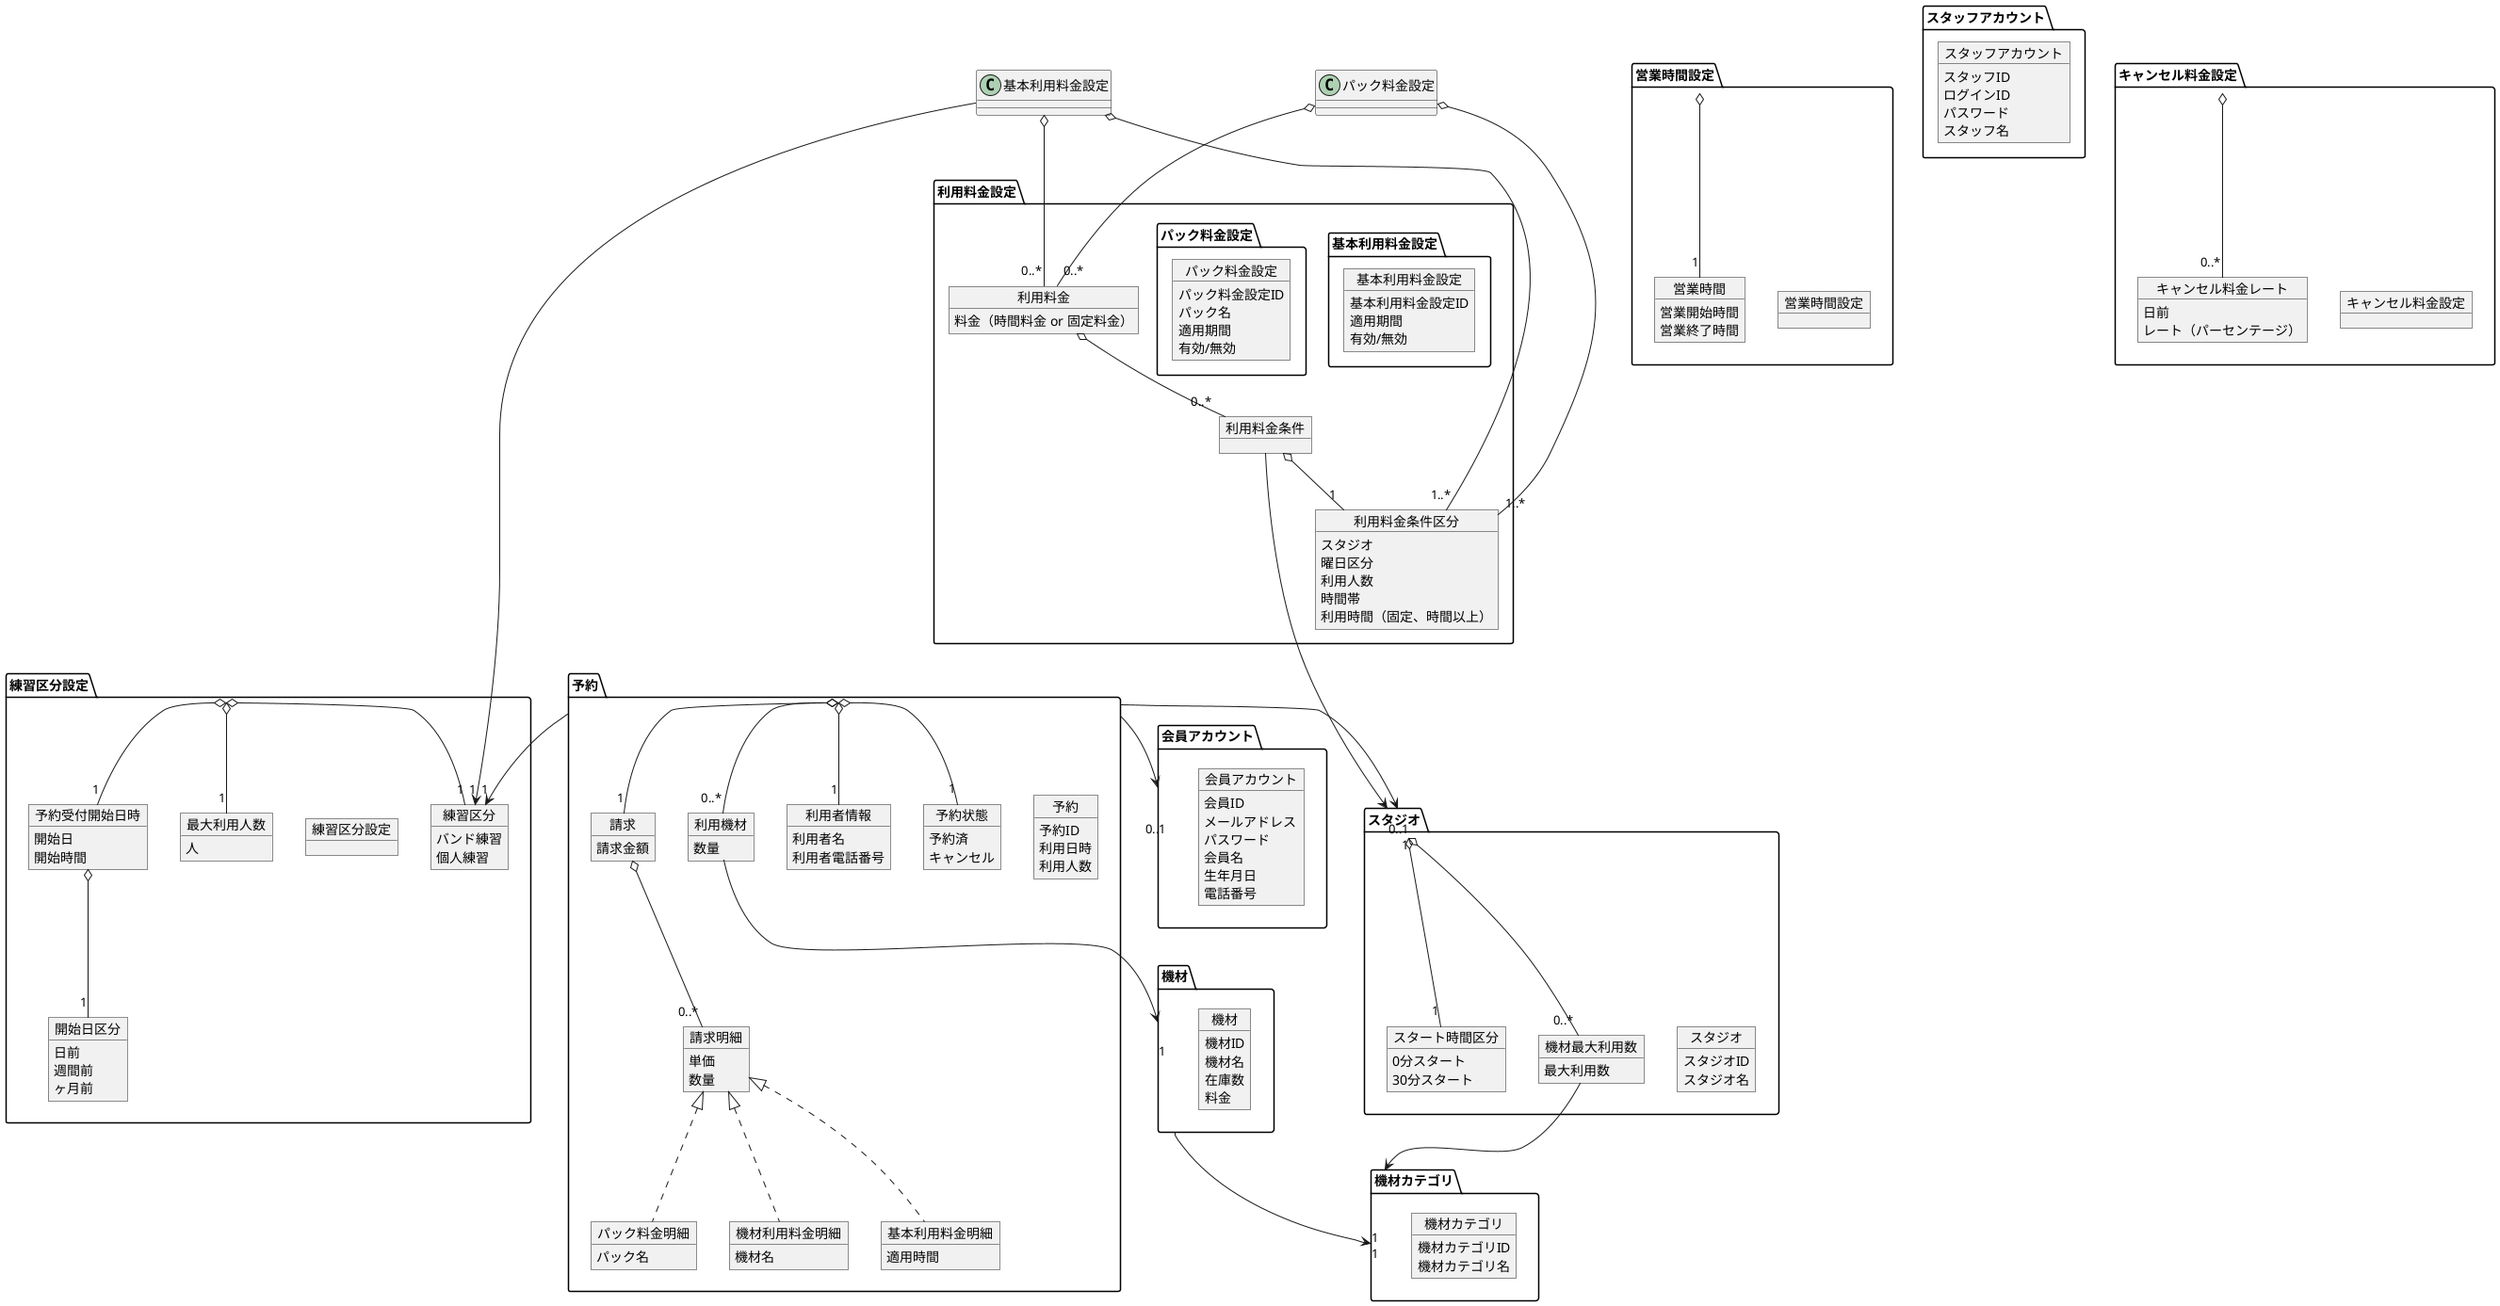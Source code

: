 @startuml DomainModel_Details

package 予約 {
    object 予約 {
        予約ID
        利用日時
        利用人数
    }

    object 予約状態 {
        予約済
        キャンセル
    }

    object 利用者情報 {
        利用者名
        利用者電話番号
    }

    object 利用機材 {
        数量
    }

    object 請求 {
        請求金額
    }

    object 請求明細 {
        単価
        数量
    }

    object 基本利用料金明細 {
        適用時間
    }

    object パック料金明細 {
        パック名
    }

    object 機材利用料金明細 {
        機材名
    }
}

package 練習区分設定 {
    object 練習区分設定 {
    }

    object 練習区分 {
        バンド練習
        個人練習
    }

    object 最大利用人数 {
        人
    }

    object 予約受付開始日時 {
        開始日
        開始時間
    }

    object 開始日区分 {
        日前
        週間前
        ヶ月前
    }
}

package スタジオ {
    object スタジオ {
        スタジオID
        スタジオ名
    }

    object 機材最大利用数 {
        最大利用数
    }

    object スタート時間区分 {
        0分スタート
        30分スタート
    }
}

package 機材 {
    object 機材 {
        機材ID
        機材名
        在庫数
        料金
    }
}

package 機材カテゴリ {
    object 機材カテゴリ {
        機材カテゴリID
        機材カテゴリ名
    }
}

package 営業時間設定 {
    object 営業時間設定 {
    }

    object 営業時間 {
        営業開始時間
        営業終了時間
    }
}

package 会員アカウント {
    object 会員アカウント {
        会員ID
        メールアドレス
        パスワード
        会員名
        生年月日
        電話番号
    }
}

package スタッフアカウント {
    object スタッフアカウント {
        スタッフID
        ログインID
        パスワード
        スタッフ名
    }
}

package 利用料金設定 {
    package 基本利用料金設定 {
        object 基本利用料金設定 {
            基本利用料金設定ID
            適用期間
            有効/無効
        }
    }

    package パック料金設定 {
        object パック料金設定 {
            パック料金設定ID
            パック名
            適用期間
            有効/無効
        }
    }

    object 利用料金 {
        料金（時間料金 or 固定料金）
    }

    object 利用料金条件 {
    }

    object 利用料金条件区分 {
        スタジオ
        曜日区分
        利用人数
        時間帯
        利用時間（固定、時間以上）
    }
}

package キャンセル料金設定 {
    object キャンセル料金設定 {
    }

    object キャンセル料金レート {
        日前
        レート（パーセンテージ）
    }
}

予約 o-- "0..*" 利用機材
予約 o-- "1" 利用者情報
予約 o-- "1" 予約状態
予約 o-- "1" 請求
予約 --> "1" スタジオ
予約 --> "1" 練習区分
予約 --> "0..1" 会員アカウント

請求 o-- "0..*" 請求明細
請求明細 <|.. 基本利用料金明細
請求明細 <|.. パック料金明細
請求明細 <|.. 機材利用料金明細

利用機材 --> "1" 機材

スタジオ o-- "1" スタート時間区分
スタジオ o-- "0..*" 機材最大利用数

機材最大利用数 --> "1" 機材カテゴリ

機材 --> "1" 機材カテゴリ

練習区分設定 o-right- "1" 練習区分
練習区分設定 o-- "1" 最大利用人数
練習区分設定 o-- "1" 予約受付開始日時
予約受付開始日時 o-- "1" 開始日区分

営業時間設定 o-- "1" 営業時間

キャンセル料金設定 o-- "0..*" キャンセル料金レート

基本利用料金設定 o-- "0..*" 利用料金
基本利用料金設定 o-- "1..*" 利用料金条件区分
基本利用料金設定 --> "1" 練習区分

パック料金設定 o-- "0..*" 利用料金
パック料金設定 o-- "1..*" 利用料金条件区分

利用料金条件 ----> "0..1" スタジオ
利用料金条件 o-- "1" 利用料金条件区分

利用料金 o-- "0..*" 利用料金条件

@enduml
